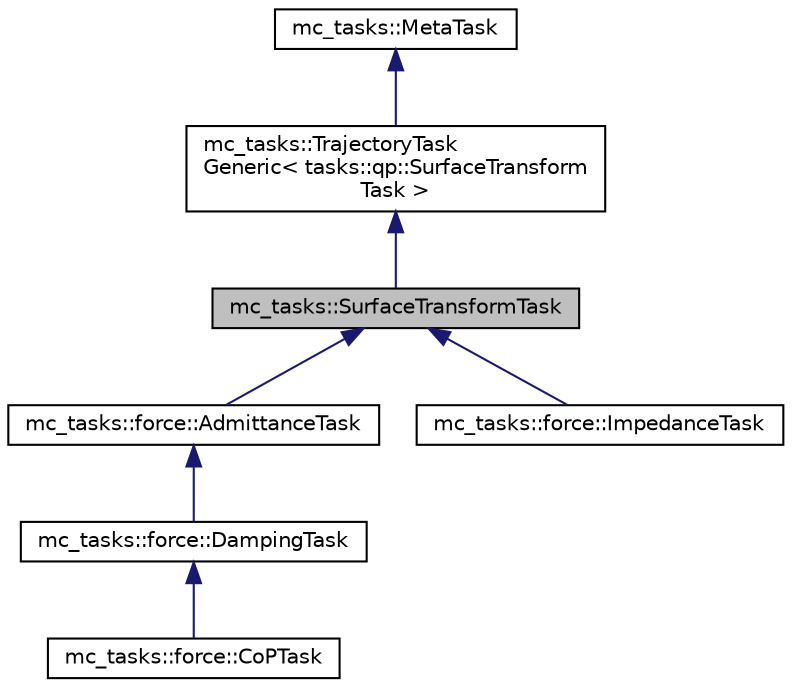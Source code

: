 digraph "mc_tasks::SurfaceTransformTask"
{
 // INTERACTIVE_SVG=YES
  edge [fontname="Helvetica",fontsize="10",labelfontname="Helvetica",labelfontsize="10"];
  node [fontname="Helvetica",fontsize="10",shape=record];
  Node0 [label="mc_tasks::SurfaceTransformTask",height=0.2,width=0.4,color="black", fillcolor="grey75", style="filled", fontcolor="black"];
  Node1 -> Node0 [dir="back",color="midnightblue",fontsize="10",style="solid",fontname="Helvetica"];
  Node1 [label="mc_tasks::TrajectoryTask\lGeneric\< tasks::qp::SurfaceTransform\lTask \>",height=0.2,width=0.4,color="black", fillcolor="white", style="filled",URL="$structmc__tasks_1_1TrajectoryTaskGeneric.html"];
  Node2 -> Node1 [dir="back",color="midnightblue",fontsize="10",style="solid",fontname="Helvetica"];
  Node2 [label="mc_tasks::MetaTask",height=0.2,width=0.4,color="black", fillcolor="white", style="filled",URL="$structmc__tasks_1_1MetaTask.html",tooltip="Represents a generic task. "];
  Node0 -> Node3 [dir="back",color="midnightblue",fontsize="10",style="solid",fontname="Helvetica"];
  Node3 [label="mc_tasks::force::AdmittanceTask",height=0.2,width=0.4,color="black", fillcolor="white", style="filled",URL="$structmc__tasks_1_1force_1_1AdmittanceTask.html",tooltip="Hybrid position-force control on a contacting end-effector. "];
  Node3 -> Node4 [dir="back",color="midnightblue",fontsize="10",style="solid",fontname="Helvetica"];
  Node4 [label="mc_tasks::force::DampingTask",height=0.2,width=0.4,color="black", fillcolor="white", style="filled",URL="$structmc__tasks_1_1force_1_1DampingTask.html",tooltip="Hybrid position-force control on a contacting end-effector. "];
  Node4 -> Node5 [dir="back",color="midnightblue",fontsize="10",style="solid",fontname="Helvetica"];
  Node5 [label="mc_tasks::force::CoPTask",height=0.2,width=0.4,color="black", fillcolor="white", style="filled",URL="$structmc__tasks_1_1force_1_1CoPTask.html",tooltip="Track center-of-pressure (CoP) references at contact. "];
  Node0 -> Node6 [dir="back",color="midnightblue",fontsize="10",style="solid",fontname="Helvetica"];
  Node6 [label="mc_tasks::force::ImpedanceTask",height=0.2,width=0.4,color="black", fillcolor="white", style="filled",URL="$structmc__tasks_1_1force_1_1ImpedanceTask.html",tooltip="Impedance control of the end-effector. "];
}

